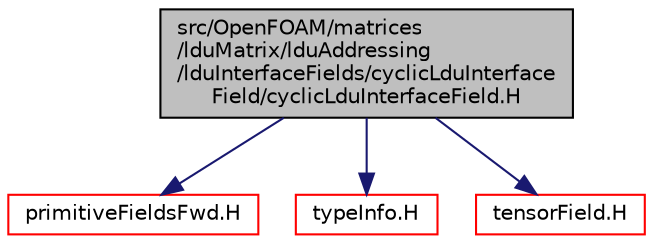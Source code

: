 digraph "src/OpenFOAM/matrices/lduMatrix/lduAddressing/lduInterfaceFields/cyclicLduInterfaceField/cyclicLduInterfaceField.H"
{
  bgcolor="transparent";
  edge [fontname="Helvetica",fontsize="10",labelfontname="Helvetica",labelfontsize="10"];
  node [fontname="Helvetica",fontsize="10",shape=record];
  Node1 [label="src/OpenFOAM/matrices\l/lduMatrix/lduAddressing\l/lduInterfaceFields/cyclicLduInterface\lField/cyclicLduInterfaceField.H",height=0.2,width=0.4,color="black", fillcolor="grey75", style="filled", fontcolor="black"];
  Node1 -> Node2 [color="midnightblue",fontsize="10",style="solid",fontname="Helvetica"];
  Node2 [label="primitiveFieldsFwd.H",height=0.2,width=0.4,color="red",URL="$a08124.html",tooltip="Forward declarations of the specialisations of Field<T> for scalar, vector and tensor. "];
  Node1 -> Node3 [color="midnightblue",fontsize="10",style="solid",fontname="Helvetica"];
  Node3 [label="typeInfo.H",height=0.2,width=0.4,color="red",URL="$a08025.html"];
  Node1 -> Node4 [color="midnightblue",fontsize="10",style="solid",fontname="Helvetica"];
  Node4 [label="tensorField.H",height=0.2,width=0.4,color="red",URL="$a08150.html"];
}
